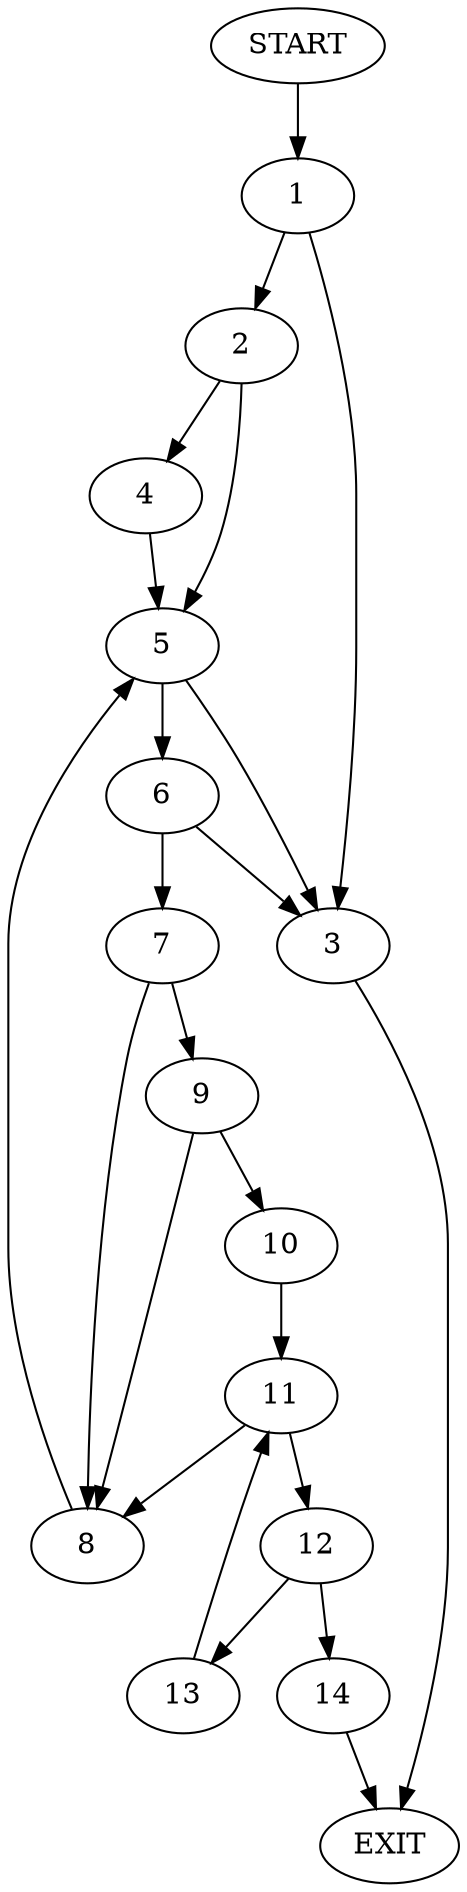 digraph {
0 [label="START"]
15 [label="EXIT"]
0 -> 1
1 -> 2
1 -> 3
3 -> 15
2 -> 4
2 -> 5
4 -> 5
5 -> 3
5 -> 6
6 -> 3
6 -> 7
7 -> 8
7 -> 9
8 -> 5
9 -> 10
9 -> 8
10 -> 11
11 -> 12
11 -> 8
12 -> 13
12 -> 14
14 -> 15
13 -> 11
}
